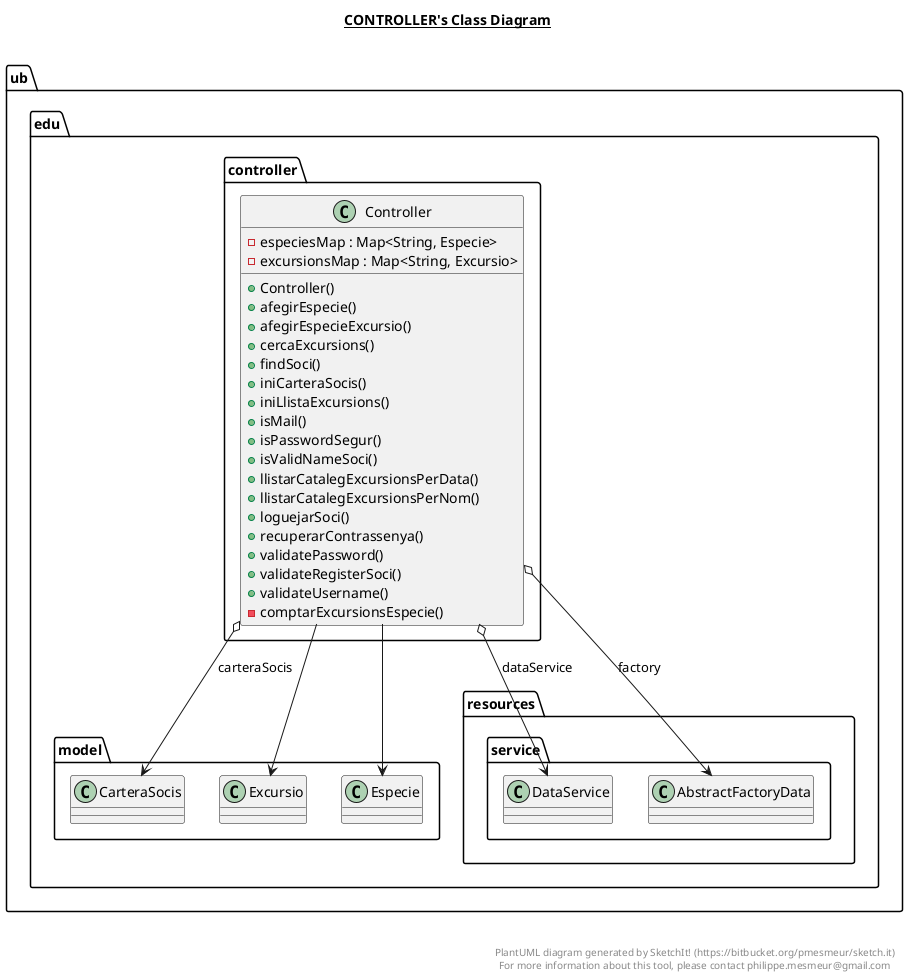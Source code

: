 @startuml

title __CONTROLLER's Class Diagram__\n

  namespace ub.edu.controller {
    class ub.edu.controller.Controller {
        - especiesMap : Map<String, Especie>
        - excursionsMap : Map<String, Excursio>
        + Controller()
        + afegirEspecie()
        + afegirEspecieExcursio()
        + cercaExcursions()
        + findSoci()
        + iniCarteraSocis()
        + iniLlistaExcursions()
        + isMail()
        + isPasswordSegur()
        + isValidNameSoci()
        + llistarCatalegExcursionsPerData()
        + llistarCatalegExcursionsPerNom()
        + loguejarSoci()
        + recuperarContrassenya()
        + validatePassword()
        + validateRegisterSoci()
        + validateUsername()
        - comptarExcursionsEspecie()
    }
  }
  

  ub.edu.controller.Controller o--> ub.edu.model.CarteraSocis : carteraSocis
  ub.edu.controller.Controller --> ub.edu.model.Excursio
  ub.edu.controller.Controller --> ub.edu.model.Especie
  ub.edu.controller.Controller o--> ub.edu.resources.service.DataService : dataService
  ub.edu.controller.Controller o--> ub.edu.resources.service.AbstractFactoryData : factory


right footer


PlantUML diagram generated by SketchIt! (https://bitbucket.org/pmesmeur/sketch.it)
For more information about this tool, please contact philippe.mesmeur@gmail.com
endfooter

@enduml
